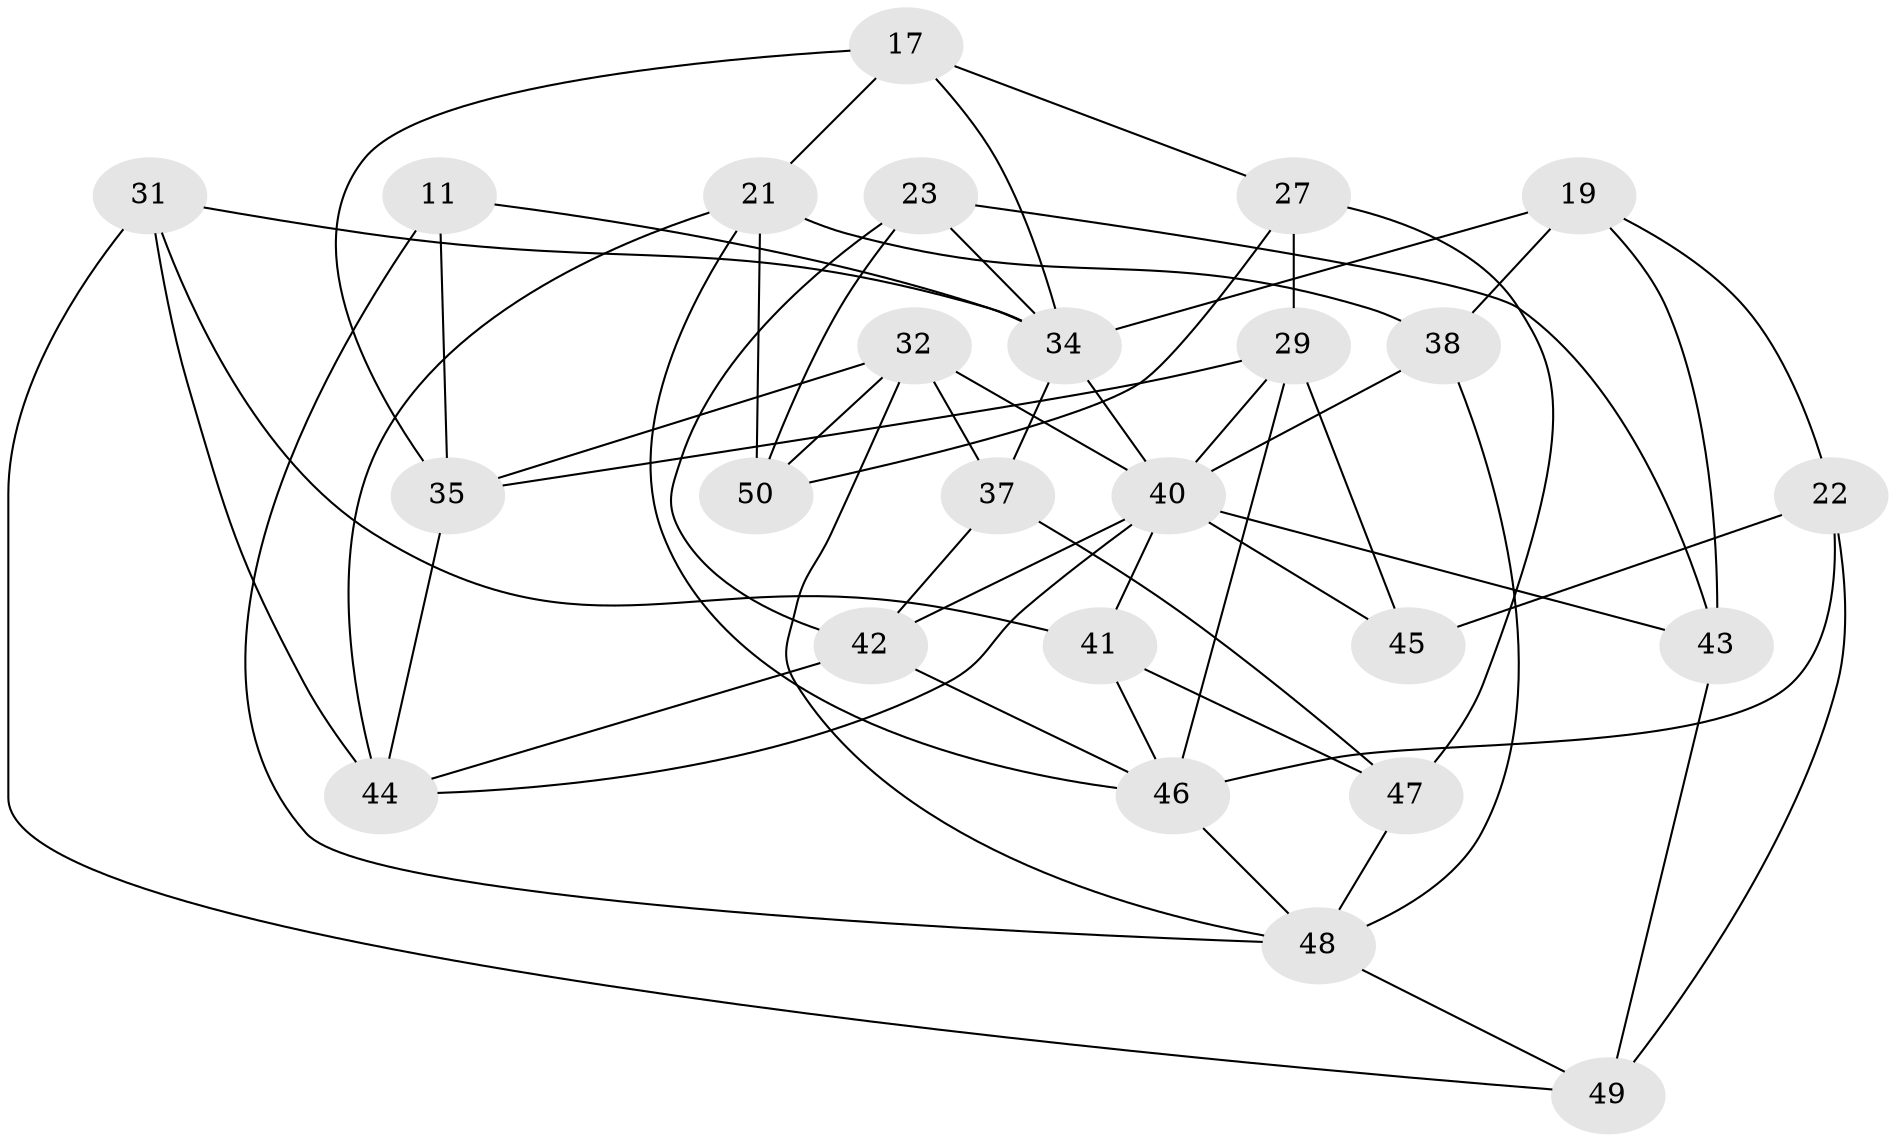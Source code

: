 // original degree distribution, {4: 1.0}
// Generated by graph-tools (version 1.1) at 2025/58/03/09/25 04:58:05]
// undirected, 25 vertices, 58 edges
graph export_dot {
graph [start="1"]
  node [color=gray90,style=filled];
  11 [super="+10"];
  17 [super="+3"];
  19;
  21 [super="+20"];
  22;
  23;
  27 [super="+15"];
  29 [super="+1+18"];
  31 [super="+30"];
  32 [super="+5"];
  34 [super="+13+16"];
  35 [super="+25+7+12"];
  37;
  38;
  40 [super="+4+8+24"];
  41;
  42 [super="+28"];
  43;
  44 [super="+26"];
  45 [super="+39"];
  46 [super="+2+36"];
  47 [super="+33"];
  48 [super="+6"];
  49;
  50;
  11 -- 35 [weight=4];
  11 -- 48;
  11 -- 34;
  17 -- 35;
  17 -- 27 [weight=2];
  17 -- 21 [weight=2];
  17 -- 34;
  19 -- 43;
  19 -- 38;
  19 -- 22;
  19 -- 34;
  21 -- 50;
  21 -- 44;
  21 -- 38;
  21 -- 46;
  22 -- 49;
  22 -- 45;
  22 -- 46;
  23 -- 43;
  23 -- 50;
  23 -- 34;
  23 -- 42;
  27 -- 50;
  27 -- 47 [weight=3];
  27 -- 29 [weight=2];
  29 -- 45 [weight=3];
  29 -- 35 [weight=2];
  29 -- 46 [weight=2];
  29 -- 40;
  31 -- 49;
  31 -- 44 [weight=2];
  31 -- 34 [weight=2];
  31 -- 41;
  32 -- 37;
  32 -- 35 [weight=2];
  32 -- 50;
  32 -- 40;
  32 -- 48;
  34 -- 40;
  34 -- 37;
  35 -- 44;
  37 -- 47;
  37 -- 42;
  38 -- 48;
  38 -- 40;
  40 -- 43;
  40 -- 45 [weight=2];
  40 -- 41;
  40 -- 42;
  40 -- 44;
  41 -- 46;
  41 -- 47;
  42 -- 46 [weight=2];
  42 -- 44;
  43 -- 49;
  46 -- 48;
  47 -- 48;
  48 -- 49;
}
